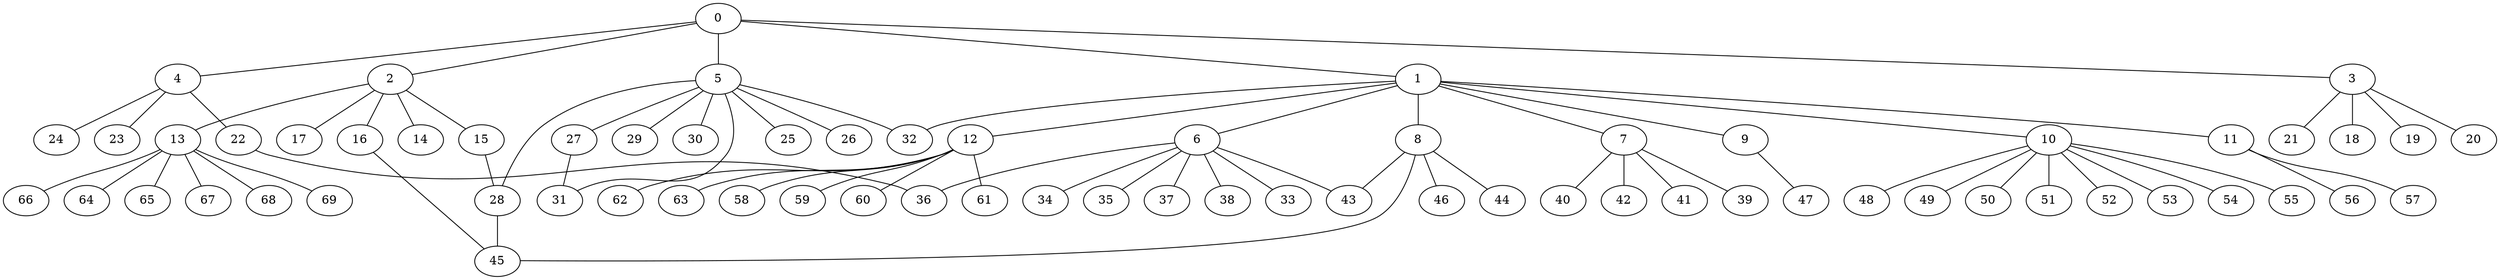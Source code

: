 
graph graphname {
    0 -- 1
0 -- 2
0 -- 3
0 -- 4
0 -- 5
1 -- 6
1 -- 7
1 -- 8
1 -- 9
1 -- 10
1 -- 11
1 -- 12
1 -- 32
2 -- 13
2 -- 14
2 -- 15
2 -- 16
2 -- 17
3 -- 18
3 -- 19
3 -- 20
3 -- 21
4 -- 24
4 -- 22
4 -- 23
5 -- 32
5 -- 25
5 -- 26
5 -- 27
5 -- 28
5 -- 29
5 -- 30
5 -- 31
6 -- 34
6 -- 35
6 -- 36
6 -- 37
6 -- 38
6 -- 33
6 -- 43
7 -- 40
7 -- 42
7 -- 41
7 -- 39
8 -- 43
8 -- 44
8 -- 45
8 -- 46
9 -- 47
10 -- 48
10 -- 49
10 -- 50
10 -- 51
10 -- 52
10 -- 53
10 -- 54
10 -- 55
11 -- 56
11 -- 57
12 -- 58
12 -- 59
12 -- 60
12 -- 61
12 -- 62
12 -- 63
13 -- 64
13 -- 65
13 -- 67
13 -- 68
13 -- 69
13 -- 66
15 -- 28
16 -- 45
22 -- 36
27 -- 31
28 -- 45

}
